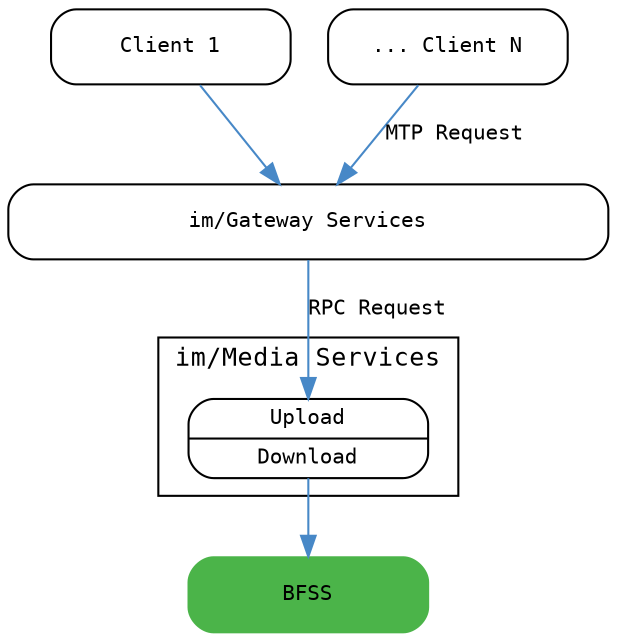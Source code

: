 digraph framework {
    fontname="Consolas";
    fontsize=12;

    node [shape="Mrecord", fontname="Consolas", fontsize=10];
    edge [color="#4788C7", fontname="Consolas", fontsize=10];

    gateway [label="im/Gateway Services", width=4];

    subgraph cluster_media {
        label="im/Media Services"
        node [width=1.6];
        rankdir="LR"

        media [label="{Upload |Download }"];
    }

    node [width=1.6];
    BFSS [label="BFSS", style="filled", color="#4BB449"];
    media -> BFSS;

    Client1 [label="Client 1"];
    ClientN [label="... Client N"];

    Client1 -> gateway;
    ClientN -> gateway [label="MTP Request"];
    gateway -> media  [label="RPC Request"];

}
